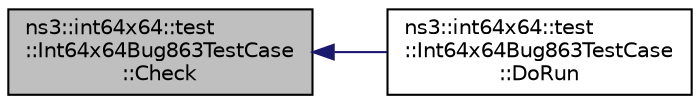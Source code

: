 digraph "ns3::int64x64::test::Int64x64Bug863TestCase::Check"
{
  edge [fontname="Helvetica",fontsize="10",labelfontname="Helvetica",labelfontsize="10"];
  node [fontname="Helvetica",fontsize="10",shape=record];
  rankdir="LR";
  Node1 [label="ns3::int64x64::test\l::Int64x64Bug863TestCase\l::Check",height=0.2,width=0.4,color="black", fillcolor="grey75", style="filled", fontcolor="black"];
  Node1 -> Node2 [dir="back",color="midnightblue",fontsize="10",style="solid"];
  Node2 [label="ns3::int64x64::test\l::Int64x64Bug863TestCase\l::DoRun",height=0.2,width=0.4,color="black", fillcolor="white", style="filled",URL="$d3/da4/classns3_1_1int64x64_1_1test_1_1Int64x64Bug863TestCase.html#a73cd9a88bacf4d168f7f0758ce93bbd8",tooltip="Implementation to actually run this TestCase. "];
}
